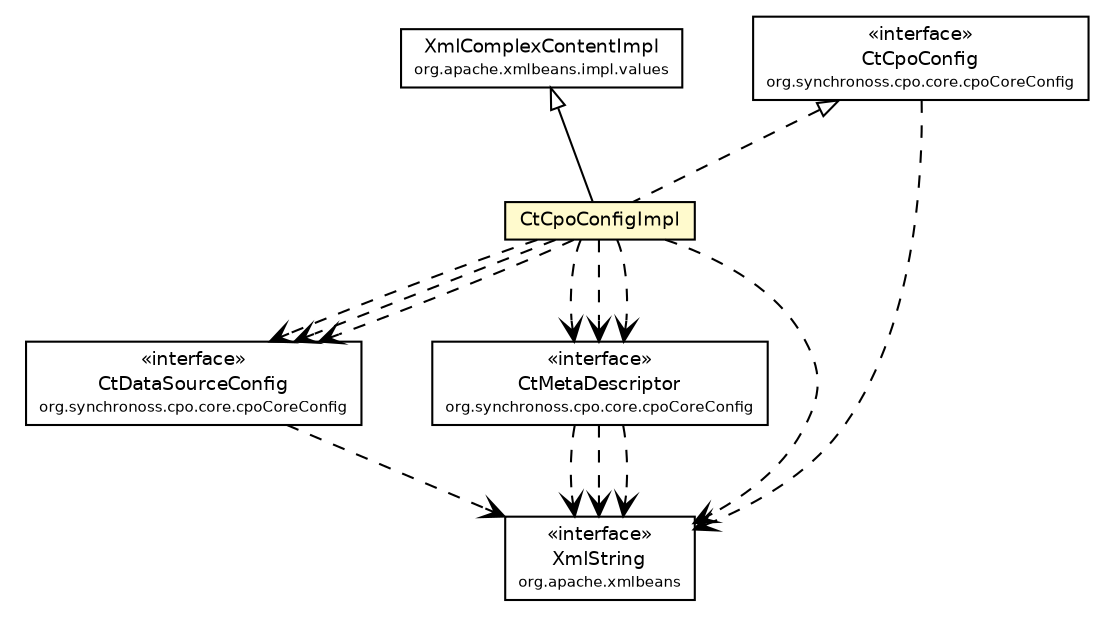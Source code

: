 #!/usr/local/bin/dot
#
# Class diagram 
# Generated by UmlGraph version 4.6 (http://www.spinellis.gr/sw/umlgraph)
#

digraph G {
	edge [fontname="Helvetica",fontsize=10,labelfontname="Helvetica",labelfontsize=10];
	node [fontname="Helvetica",fontsize=10,shape=plaintext];
	// org.synchronoss.cpo.core.cpoCoreConfig.CtDataSourceConfig
	c29831 [label=<<table border="0" cellborder="1" cellspacing="0" cellpadding="2" port="p" href="../CtDataSourceConfig.html">
		<tr><td><table border="0" cellspacing="0" cellpadding="1">
			<tr><td> &laquo;interface&raquo; </td></tr>
			<tr><td> CtDataSourceConfig </td></tr>
			<tr><td><font point-size="7.0"> org.synchronoss.cpo.core.cpoCoreConfig </font></td></tr>
		</table></td></tr>
		</table>>, fontname="Helvetica", fontcolor="black", fontsize=9.0];
	// org.synchronoss.cpo.core.cpoCoreConfig.CtMetaDescriptor
	c29835 [label=<<table border="0" cellborder="1" cellspacing="0" cellpadding="2" port="p" href="../CtMetaDescriptor.html">
		<tr><td><table border="0" cellspacing="0" cellpadding="1">
			<tr><td> &laquo;interface&raquo; </td></tr>
			<tr><td> CtMetaDescriptor </td></tr>
			<tr><td><font point-size="7.0"> org.synchronoss.cpo.core.cpoCoreConfig </font></td></tr>
		</table></td></tr>
		</table>>, fontname="Helvetica", fontcolor="black", fontsize=9.0];
	// org.synchronoss.cpo.core.cpoCoreConfig.CtCpoConfig
	c29837 [label=<<table border="0" cellborder="1" cellspacing="0" cellpadding="2" port="p" href="../CtCpoConfig.html">
		<tr><td><table border="0" cellspacing="0" cellpadding="1">
			<tr><td> &laquo;interface&raquo; </td></tr>
			<tr><td> CtCpoConfig </td></tr>
			<tr><td><font point-size="7.0"> org.synchronoss.cpo.core.cpoCoreConfig </font></td></tr>
		</table></td></tr>
		</table>>, fontname="Helvetica", fontcolor="black", fontsize=9.0];
	// org.synchronoss.cpo.core.cpoCoreConfig.impl.CtCpoConfigImpl
	c29842 [label=<<table border="0" cellborder="1" cellspacing="0" cellpadding="2" port="p" bgcolor="lemonChiffon" href="./CtCpoConfigImpl.html">
		<tr><td><table border="0" cellspacing="0" cellpadding="1">
			<tr><td> CtCpoConfigImpl </td></tr>
		</table></td></tr>
		</table>>, fontname="Helvetica", fontcolor="black", fontsize=9.0];
	//org.synchronoss.cpo.core.cpoCoreConfig.impl.CtCpoConfigImpl extends org.apache.xmlbeans.impl.values.XmlComplexContentImpl
	c29955:p -> c29842:p [dir=back,arrowtail=empty];
	//org.synchronoss.cpo.core.cpoCoreConfig.impl.CtCpoConfigImpl implements org.synchronoss.cpo.core.cpoCoreConfig.CtCpoConfig
	c29837:p -> c29842:p [dir=back,arrowtail=empty,style=dashed];
	// org.synchronoss.cpo.core.cpoCoreConfig.CtDataSourceConfig DEPEND org.apache.xmlbeans.XmlString
	c29831:p -> c29956:p [taillabel="", label="", headlabel="", fontname="Helvetica", fontcolor="black", fontsize=10.0, color="black", arrowhead=open, style=dashed];
	// org.synchronoss.cpo.core.cpoCoreConfig.CtMetaDescriptor DEPEND org.apache.xmlbeans.XmlString
	c29835:p -> c29956:p [taillabel="", label="", headlabel="", fontname="Helvetica", fontcolor="black", fontsize=10.0, color="black", arrowhead=open, style=dashed];
	// org.synchronoss.cpo.core.cpoCoreConfig.CtMetaDescriptor DEPEND org.apache.xmlbeans.XmlString
	c29835:p -> c29956:p [taillabel="", label="", headlabel="", fontname="Helvetica", fontcolor="black", fontsize=10.0, color="black", arrowhead=open, style=dashed];
	// org.synchronoss.cpo.core.cpoCoreConfig.CtMetaDescriptor DEPEND org.apache.xmlbeans.XmlString
	c29835:p -> c29956:p [taillabel="", label="", headlabel="", fontname="Helvetica", fontcolor="black", fontsize=10.0, color="black", arrowhead=open, style=dashed];
	// org.synchronoss.cpo.core.cpoCoreConfig.CtCpoConfig DEPEND org.apache.xmlbeans.XmlString
	c29837:p -> c29956:p [taillabel="", label="", headlabel="", fontname="Helvetica", fontcolor="black", fontsize=10.0, color="black", arrowhead=open, style=dashed];
	// org.synchronoss.cpo.core.cpoCoreConfig.impl.CtCpoConfigImpl DEPEND org.synchronoss.cpo.core.cpoCoreConfig.CtDataSourceConfig
	c29842:p -> c29831:p [taillabel="", label="", headlabel="", fontname="Helvetica", fontcolor="black", fontsize=10.0, color="black", arrowhead=open, style=dashed];
	// org.synchronoss.cpo.core.cpoCoreConfig.impl.CtCpoConfigImpl DEPEND org.synchronoss.cpo.core.cpoCoreConfig.CtMetaDescriptor
	c29842:p -> c29835:p [taillabel="", label="", headlabel="", fontname="Helvetica", fontcolor="black", fontsize=10.0, color="black", arrowhead=open, style=dashed];
	// org.synchronoss.cpo.core.cpoCoreConfig.impl.CtCpoConfigImpl DEPEND org.synchronoss.cpo.core.cpoCoreConfig.CtMetaDescriptor
	c29842:p -> c29835:p [taillabel="", label="", headlabel="", fontname="Helvetica", fontcolor="black", fontsize=10.0, color="black", arrowhead=open, style=dashed];
	// org.synchronoss.cpo.core.cpoCoreConfig.impl.CtCpoConfigImpl DEPEND org.apache.xmlbeans.XmlString
	c29842:p -> c29956:p [taillabel="", label="", headlabel="", fontname="Helvetica", fontcolor="black", fontsize=10.0, color="black", arrowhead=open, style=dashed];
	// org.synchronoss.cpo.core.cpoCoreConfig.impl.CtCpoConfigImpl DEPEND org.synchronoss.cpo.core.cpoCoreConfig.CtDataSourceConfig
	c29842:p -> c29831:p [taillabel="", label="", headlabel="", fontname="Helvetica", fontcolor="black", fontsize=10.0, color="black", arrowhead=open, style=dashed];
	// org.synchronoss.cpo.core.cpoCoreConfig.impl.CtCpoConfigImpl DEPEND org.synchronoss.cpo.core.cpoCoreConfig.CtMetaDescriptor
	c29842:p -> c29835:p [taillabel="", label="", headlabel="", fontname="Helvetica", fontcolor="black", fontsize=10.0, color="black", arrowhead=open, style=dashed];
	// org.synchronoss.cpo.core.cpoCoreConfig.impl.CtCpoConfigImpl DEPEND org.synchronoss.cpo.core.cpoCoreConfig.CtDataSourceConfig
	c29842:p -> c29831:p [taillabel="", label="", headlabel="", fontname="Helvetica", fontcolor="black", fontsize=10.0, color="black", arrowhead=open, style=dashed];
	// org.apache.xmlbeans.XmlString
	c29956 [label=<<table border="0" cellborder="1" cellspacing="0" cellpadding="2" port="p" href="http://java.sun.com/j2se/1.4.2/docs/api/org/apache/xmlbeans/XmlString.html">
		<tr><td><table border="0" cellspacing="0" cellpadding="1">
			<tr><td> &laquo;interface&raquo; </td></tr>
			<tr><td> XmlString </td></tr>
			<tr><td><font point-size="7.0"> org.apache.xmlbeans </font></td></tr>
		</table></td></tr>
		</table>>, fontname="Helvetica", fontcolor="black", fontsize=9.0];
	// org.apache.xmlbeans.impl.values.XmlComplexContentImpl
	c29955 [label=<<table border="0" cellborder="1" cellspacing="0" cellpadding="2" port="p" href="http://java.sun.com/j2se/1.4.2/docs/api/org/apache/xmlbeans/impl/values/XmlComplexContentImpl.html">
		<tr><td><table border="0" cellspacing="0" cellpadding="1">
			<tr><td> XmlComplexContentImpl </td></tr>
			<tr><td><font point-size="7.0"> org.apache.xmlbeans.impl.values </font></td></tr>
		</table></td></tr>
		</table>>, fontname="Helvetica", fontcolor="black", fontsize=9.0];
}

